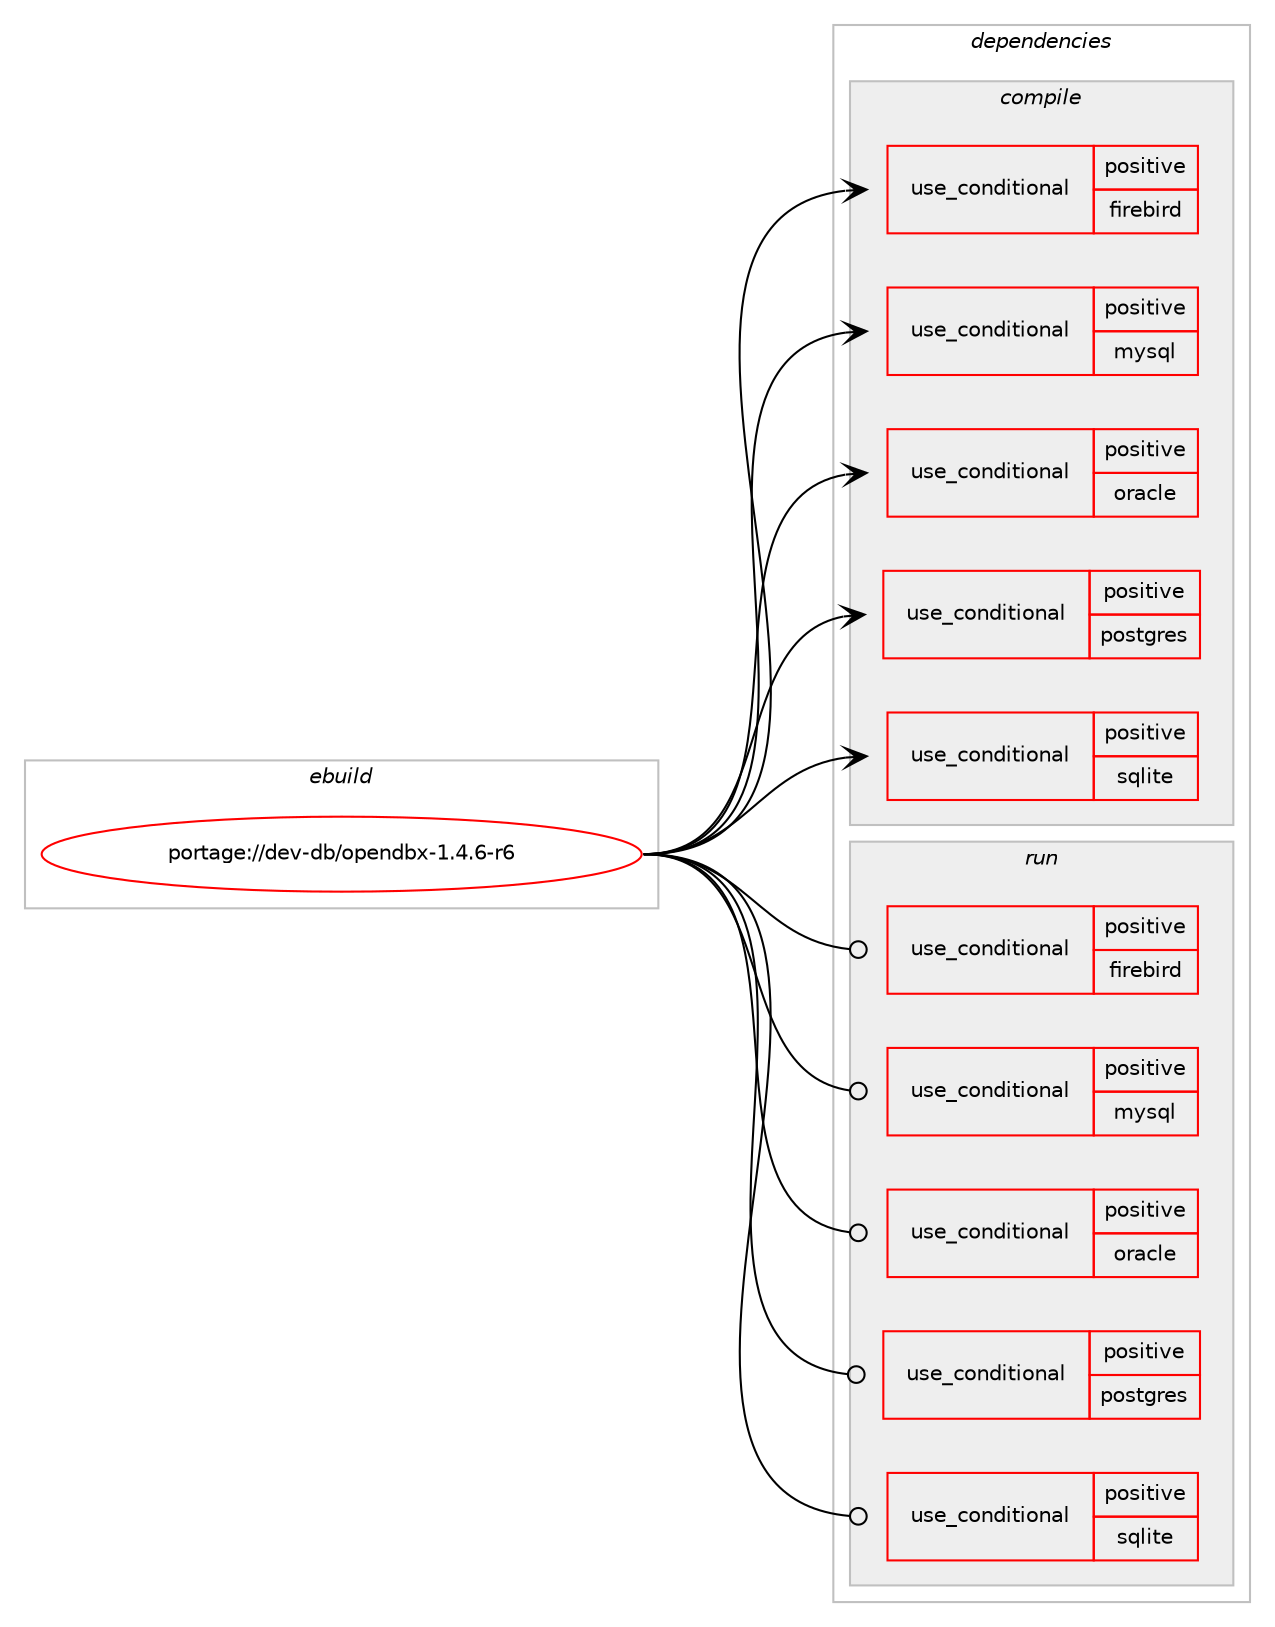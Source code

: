 digraph prolog {

# *************
# Graph options
# *************

newrank=true;
concentrate=true;
compound=true;
graph [rankdir=LR,fontname=Helvetica,fontsize=10,ranksep=1.5];#, ranksep=2.5, nodesep=0.2];
edge  [arrowhead=vee];
node  [fontname=Helvetica,fontsize=10];

# **********
# The ebuild
# **********

subgraph cluster_leftcol {
color=gray;
rank=same;
label=<<i>ebuild</i>>;
id [label="portage://dev-db/opendbx-1.4.6-r6", color=red, width=4, href="../dev-db/opendbx-1.4.6-r6.svg"];
}

# ****************
# The dependencies
# ****************

subgraph cluster_midcol {
color=gray;
label=<<i>dependencies</i>>;
subgraph cluster_compile {
fillcolor="#eeeeee";
style=filled;
label=<<i>compile</i>>;
subgraph cond17391 {
dependency31100 [label=<<TABLE BORDER="0" CELLBORDER="1" CELLSPACING="0" CELLPADDING="4"><TR><TD ROWSPAN="3" CELLPADDING="10">use_conditional</TD></TR><TR><TD>positive</TD></TR><TR><TD>firebird</TD></TR></TABLE>>, shape=none, color=red];
# *** BEGIN UNKNOWN DEPENDENCY TYPE (TODO) ***
# dependency31100 -> package_dependency(portage://dev-db/opendbx-1.4.6-r6,install,no,dev-db,firebird,none,[,,],[],[])
# *** END UNKNOWN DEPENDENCY TYPE (TODO) ***

}
id:e -> dependency31100:w [weight=20,style="solid",arrowhead="vee"];
subgraph cond17392 {
dependency31101 [label=<<TABLE BORDER="0" CELLBORDER="1" CELLSPACING="0" CELLPADDING="4"><TR><TD ROWSPAN="3" CELLPADDING="10">use_conditional</TD></TR><TR><TD>positive</TD></TR><TR><TD>mysql</TD></TR></TABLE>>, shape=none, color=red];
# *** BEGIN UNKNOWN DEPENDENCY TYPE (TODO) ***
# dependency31101 -> package_dependency(portage://dev-db/opendbx-1.4.6-r6,install,no,dev-db,mysql-connector-c,none,[,,],[slot(0),equal],[])
# *** END UNKNOWN DEPENDENCY TYPE (TODO) ***

}
id:e -> dependency31101:w [weight=20,style="solid",arrowhead="vee"];
subgraph cond17393 {
dependency31102 [label=<<TABLE BORDER="0" CELLBORDER="1" CELLSPACING="0" CELLPADDING="4"><TR><TD ROWSPAN="3" CELLPADDING="10">use_conditional</TD></TR><TR><TD>positive</TD></TR><TR><TD>oracle</TD></TR></TABLE>>, shape=none, color=red];
# *** BEGIN UNKNOWN DEPENDENCY TYPE (TODO) ***
# dependency31102 -> package_dependency(portage://dev-db/opendbx-1.4.6-r6,install,no,dev-db,oracle-instantclient,none,[,,],[],[use(enable(sdk),none)])
# *** END UNKNOWN DEPENDENCY TYPE (TODO) ***

}
id:e -> dependency31102:w [weight=20,style="solid",arrowhead="vee"];
subgraph cond17394 {
dependency31103 [label=<<TABLE BORDER="0" CELLBORDER="1" CELLSPACING="0" CELLPADDING="4"><TR><TD ROWSPAN="3" CELLPADDING="10">use_conditional</TD></TR><TR><TD>positive</TD></TR><TR><TD>postgres</TD></TR></TABLE>>, shape=none, color=red];
# *** BEGIN UNKNOWN DEPENDENCY TYPE (TODO) ***
# dependency31103 -> package_dependency(portage://dev-db/opendbx-1.4.6-r6,install,no,dev-db,postgresql,none,[,,],any_different_slot,[])
# *** END UNKNOWN DEPENDENCY TYPE (TODO) ***

}
id:e -> dependency31103:w [weight=20,style="solid",arrowhead="vee"];
subgraph cond17395 {
dependency31104 [label=<<TABLE BORDER="0" CELLBORDER="1" CELLSPACING="0" CELLPADDING="4"><TR><TD ROWSPAN="3" CELLPADDING="10">use_conditional</TD></TR><TR><TD>positive</TD></TR><TR><TD>sqlite</TD></TR></TABLE>>, shape=none, color=red];
# *** BEGIN UNKNOWN DEPENDENCY TYPE (TODO) ***
# dependency31104 -> package_dependency(portage://dev-db/opendbx-1.4.6-r6,install,no,dev-db,sqlite,none,[,,],[slot(3)],[])
# *** END UNKNOWN DEPENDENCY TYPE (TODO) ***

}
id:e -> dependency31104:w [weight=20,style="solid",arrowhead="vee"];
}
subgraph cluster_compileandrun {
fillcolor="#eeeeee";
style=filled;
label=<<i>compile and run</i>>;
}
subgraph cluster_run {
fillcolor="#eeeeee";
style=filled;
label=<<i>run</i>>;
subgraph cond17396 {
dependency31105 [label=<<TABLE BORDER="0" CELLBORDER="1" CELLSPACING="0" CELLPADDING="4"><TR><TD ROWSPAN="3" CELLPADDING="10">use_conditional</TD></TR><TR><TD>positive</TD></TR><TR><TD>firebird</TD></TR></TABLE>>, shape=none, color=red];
# *** BEGIN UNKNOWN DEPENDENCY TYPE (TODO) ***
# dependency31105 -> package_dependency(portage://dev-db/opendbx-1.4.6-r6,run,no,dev-db,firebird,none,[,,],[],[])
# *** END UNKNOWN DEPENDENCY TYPE (TODO) ***

}
id:e -> dependency31105:w [weight=20,style="solid",arrowhead="odot"];
subgraph cond17397 {
dependency31106 [label=<<TABLE BORDER="0" CELLBORDER="1" CELLSPACING="0" CELLPADDING="4"><TR><TD ROWSPAN="3" CELLPADDING="10">use_conditional</TD></TR><TR><TD>positive</TD></TR><TR><TD>mysql</TD></TR></TABLE>>, shape=none, color=red];
# *** BEGIN UNKNOWN DEPENDENCY TYPE (TODO) ***
# dependency31106 -> package_dependency(portage://dev-db/opendbx-1.4.6-r6,run,no,dev-db,mysql-connector-c,none,[,,],[slot(0),equal],[])
# *** END UNKNOWN DEPENDENCY TYPE (TODO) ***

}
id:e -> dependency31106:w [weight=20,style="solid",arrowhead="odot"];
subgraph cond17398 {
dependency31107 [label=<<TABLE BORDER="0" CELLBORDER="1" CELLSPACING="0" CELLPADDING="4"><TR><TD ROWSPAN="3" CELLPADDING="10">use_conditional</TD></TR><TR><TD>positive</TD></TR><TR><TD>oracle</TD></TR></TABLE>>, shape=none, color=red];
# *** BEGIN UNKNOWN DEPENDENCY TYPE (TODO) ***
# dependency31107 -> package_dependency(portage://dev-db/opendbx-1.4.6-r6,run,no,dev-db,oracle-instantclient,none,[,,],[],[use(enable(sdk),none)])
# *** END UNKNOWN DEPENDENCY TYPE (TODO) ***

}
id:e -> dependency31107:w [weight=20,style="solid",arrowhead="odot"];
subgraph cond17399 {
dependency31108 [label=<<TABLE BORDER="0" CELLBORDER="1" CELLSPACING="0" CELLPADDING="4"><TR><TD ROWSPAN="3" CELLPADDING="10">use_conditional</TD></TR><TR><TD>positive</TD></TR><TR><TD>postgres</TD></TR></TABLE>>, shape=none, color=red];
# *** BEGIN UNKNOWN DEPENDENCY TYPE (TODO) ***
# dependency31108 -> package_dependency(portage://dev-db/opendbx-1.4.6-r6,run,no,dev-db,postgresql,none,[,,],any_different_slot,[])
# *** END UNKNOWN DEPENDENCY TYPE (TODO) ***

}
id:e -> dependency31108:w [weight=20,style="solid",arrowhead="odot"];
subgraph cond17400 {
dependency31109 [label=<<TABLE BORDER="0" CELLBORDER="1" CELLSPACING="0" CELLPADDING="4"><TR><TD ROWSPAN="3" CELLPADDING="10">use_conditional</TD></TR><TR><TD>positive</TD></TR><TR><TD>sqlite</TD></TR></TABLE>>, shape=none, color=red];
# *** BEGIN UNKNOWN DEPENDENCY TYPE (TODO) ***
# dependency31109 -> package_dependency(portage://dev-db/opendbx-1.4.6-r6,run,no,dev-db,sqlite,none,[,,],[slot(3)],[])
# *** END UNKNOWN DEPENDENCY TYPE (TODO) ***

}
id:e -> dependency31109:w [weight=20,style="solid",arrowhead="odot"];
}
}

# **************
# The candidates
# **************

subgraph cluster_choices {
rank=same;
color=gray;
label=<<i>candidates</i>>;

}

}
